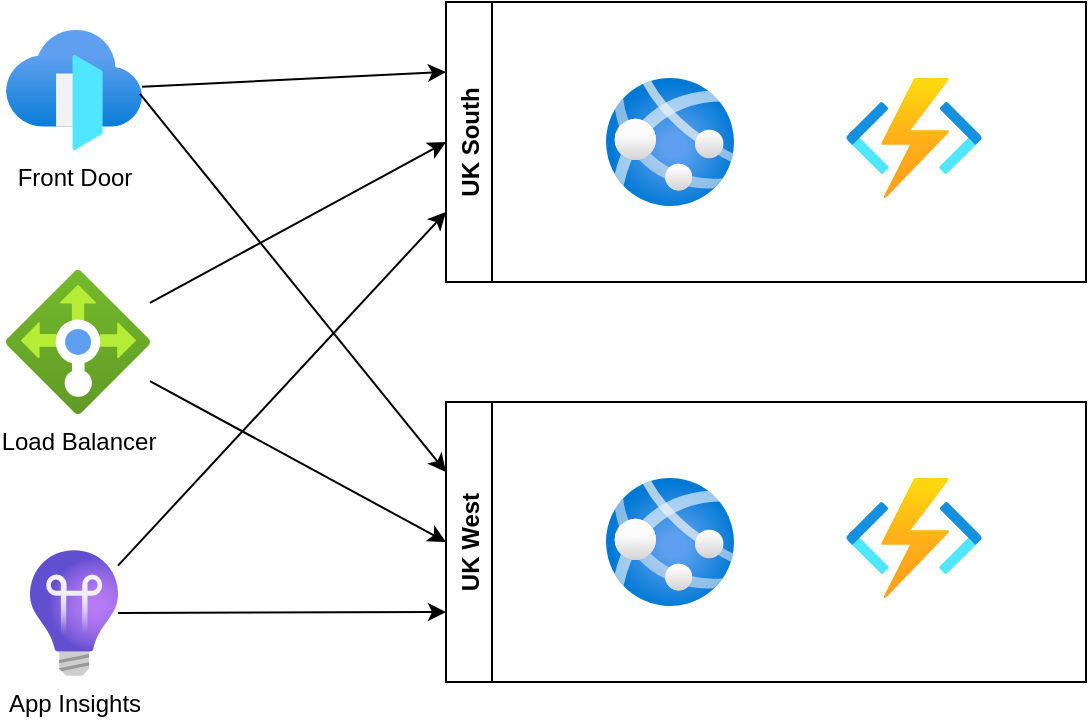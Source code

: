 <mxfile version="14.6.13" type="device" pages="2"><diagram id="5o2ZB5BFKSlelsd6__Bm" name="Page-1"><mxGraphModel dx="932" dy="557" grid="1" gridSize="10" guides="1" tooltips="1" connect="1" arrows="1" fold="1" page="1" pageScale="1" pageWidth="827" pageHeight="1169" math="0" shadow="0"><root><mxCell id="0"/><mxCell id="1" parent="0"/><mxCell id="WQvZElaiR9idgCWDJ-v9-1" value="Front Door" style="aspect=fixed;html=1;points=[];align=center;image;fontSize=12;image=img/lib/azure2/networking/Front_Doors.svg;" vertex="1" parent="1"><mxGeometry x="220" y="140" width="68" height="60" as="geometry"/></mxCell><mxCell id="WQvZElaiR9idgCWDJ-v9-2" value="Load Balancer" style="aspect=fixed;html=1;points=[];align=center;image;fontSize=12;image=img/lib/azure2/networking/Load_Balancers.svg;" vertex="1" parent="1"><mxGeometry x="220" y="260" width="72" height="72" as="geometry"/></mxCell><mxCell id="WQvZElaiR9idgCWDJ-v9-5" value="UK South" style="swimlane;horizontal=0;" vertex="1" parent="1"><mxGeometry x="440" y="126" width="320" height="140" as="geometry"/></mxCell><mxCell id="WQvZElaiR9idgCWDJ-v9-3" value="" style="aspect=fixed;html=1;points=[];align=center;image;fontSize=12;image=img/lib/azure2/compute/Function_Apps.svg;" vertex="1" parent="WQvZElaiR9idgCWDJ-v9-5"><mxGeometry x="200" y="38" width="68" height="60" as="geometry"/></mxCell><mxCell id="WQvZElaiR9idgCWDJ-v9-4" value="" style="aspect=fixed;html=1;points=[];align=center;image;fontSize=12;image=img/lib/azure2/compute/App_Services.svg;" vertex="1" parent="WQvZElaiR9idgCWDJ-v9-5"><mxGeometry x="80" y="38" width="64" height="64" as="geometry"/></mxCell><mxCell id="WQvZElaiR9idgCWDJ-v9-6" value="UK West" style="swimlane;horizontal=0;" vertex="1" parent="1"><mxGeometry x="440" y="326" width="320" height="140" as="geometry"/></mxCell><mxCell id="WQvZElaiR9idgCWDJ-v9-7" value="" style="aspect=fixed;html=1;points=[];align=center;image;fontSize=12;image=img/lib/azure2/compute/Function_Apps.svg;" vertex="1" parent="WQvZElaiR9idgCWDJ-v9-6"><mxGeometry x="200" y="38" width="68" height="60" as="geometry"/></mxCell><mxCell id="WQvZElaiR9idgCWDJ-v9-8" value="" style="aspect=fixed;html=1;points=[];align=center;image;fontSize=12;image=img/lib/azure2/compute/App_Services.svg;" vertex="1" parent="WQvZElaiR9idgCWDJ-v9-6"><mxGeometry x="80" y="38" width="64" height="64" as="geometry"/></mxCell><mxCell id="WQvZElaiR9idgCWDJ-v9-9" value="" style="endArrow=classic;html=1;entryX=0;entryY=0.25;entryDx=0;entryDy=0;" edge="1" parent="1" source="WQvZElaiR9idgCWDJ-v9-1" target="WQvZElaiR9idgCWDJ-v9-5"><mxGeometry width="50" height="50" relative="1" as="geometry"><mxPoint x="310" y="70" as="sourcePoint"/><mxPoint x="360" y="20" as="targetPoint"/></mxGeometry></mxCell><mxCell id="WQvZElaiR9idgCWDJ-v9-10" value="" style="endArrow=classic;html=1;entryX=0;entryY=0.25;entryDx=0;entryDy=0;exitX=0.985;exitY=0.533;exitDx=0;exitDy=0;exitPerimeter=0;" edge="1" parent="1" source="WQvZElaiR9idgCWDJ-v9-1" target="WQvZElaiR9idgCWDJ-v9-6"><mxGeometry width="50" height="50" relative="1" as="geometry"><mxPoint x="240" y="140" as="sourcePoint"/><mxPoint x="290" y="90" as="targetPoint"/></mxGeometry></mxCell><mxCell id="WQvZElaiR9idgCWDJ-v9-12" value="" style="endArrow=classic;html=1;entryX=0;entryY=0.5;entryDx=0;entryDy=0;" edge="1" parent="1" source="WQvZElaiR9idgCWDJ-v9-2" target="WQvZElaiR9idgCWDJ-v9-5"><mxGeometry width="50" height="50" relative="1" as="geometry"><mxPoint x="200" y="90" as="sourcePoint"/><mxPoint x="250" y="40" as="targetPoint"/></mxGeometry></mxCell><mxCell id="WQvZElaiR9idgCWDJ-v9-13" value="" style="endArrow=classic;html=1;entryX=0;entryY=0.5;entryDx=0;entryDy=0;" edge="1" parent="1" source="WQvZElaiR9idgCWDJ-v9-2" target="WQvZElaiR9idgCWDJ-v9-6"><mxGeometry width="50" height="50" relative="1" as="geometry"><mxPoint x="160" y="80" as="sourcePoint"/><mxPoint x="210" y="30" as="targetPoint"/></mxGeometry></mxCell><mxCell id="WQvZElaiR9idgCWDJ-v9-14" value="App Insights" style="aspect=fixed;html=1;points=[];align=center;image;fontSize=12;image=img/lib/azure2/devops/Application_Insights.svg;" vertex="1" parent="1"><mxGeometry x="232" y="400" width="44" height="63" as="geometry"/></mxCell><mxCell id="WQvZElaiR9idgCWDJ-v9-15" value="" style="endArrow=classic;html=1;entryX=0;entryY=0.75;entryDx=0;entryDy=0;" edge="1" parent="1" source="WQvZElaiR9idgCWDJ-v9-14" target="WQvZElaiR9idgCWDJ-v9-6"><mxGeometry width="50" height="50" relative="1" as="geometry"><mxPoint x="302" y="316.565" as="sourcePoint"/><mxPoint x="450" y="360" as="targetPoint"/></mxGeometry></mxCell><mxCell id="WQvZElaiR9idgCWDJ-v9-16" value="" style="endArrow=classic;html=1;entryX=0;entryY=0.75;entryDx=0;entryDy=0;" edge="1" parent="1" source="WQvZElaiR9idgCWDJ-v9-14" target="WQvZElaiR9idgCWDJ-v9-5"><mxGeometry width="50" height="50" relative="1" as="geometry"><mxPoint x="312" y="326.565" as="sourcePoint"/><mxPoint x="460" y="370" as="targetPoint"/></mxGeometry></mxCell></root></mxGraphModel></diagram><diagram id="3KKwCaoaaqb9rlI2jBR4" name="Page-2"><mxGraphModel dx="1096" dy="655" grid="1" gridSize="10" guides="1" tooltips="1" connect="1" arrows="1" fold="1" page="1" pageScale="1" pageWidth="827" pageHeight="1169" math="0" shadow="0"><root><mxCell id="6yQKb-VEgTAVlWdCu1wg-0"/><mxCell id="6yQKb-VEgTAVlWdCu1wg-1" parent="6yQKb-VEgTAVlWdCu1wg-0"/><mxCell id="6yQKb-VEgTAVlWdCu1wg-2" value="&lt;p style=&quot;margin: 0px ; margin-top: 4px ; text-align: center&quot;&gt;&lt;br&gt;&lt;b&gt;WebJobs Startup&lt;/b&gt;&lt;/p&gt;" style="verticalAlign=top;align=left;overflow=fill;fontSize=12;fontFamily=Helvetica;html=1;" vertex="1" parent="6yQKb-VEgTAVlWdCu1wg-1"><mxGeometry x="344" y="220" width="140" height="60" as="geometry"/></mxCell><mxCell id="6yQKb-VEgTAVlWdCu1wg-3" value="&lt;p style=&quot;margin: 0px ; margin-top: 4px ; text-align: center&quot;&gt;&lt;br&gt;&lt;b&gt;Function Trigger&lt;br&gt;Provider&lt;/b&gt;&lt;/p&gt;" style="verticalAlign=top;align=left;overflow=fill;fontSize=12;fontFamily=Helvetica;html=1;" vertex="1" parent="6yQKb-VEgTAVlWdCu1wg-1"><mxGeometry x="144" y="380" width="140" height="60" as="geometry"/></mxCell><mxCell id="6yQKb-VEgTAVlWdCu1wg-4" value="Registers&lt;br&gt;Service" style="endArrow=open;endSize=12;dashed=1;html=1;entryX=0.5;entryY=0;entryDx=0;entryDy=0;exitX=0.25;exitY=1;exitDx=0;exitDy=0;" edge="1" parent="6yQKb-VEgTAVlWdCu1wg-1" source="6yQKb-VEgTAVlWdCu1wg-2" target="6yQKb-VEgTAVlWdCu1wg-3"><mxGeometry width="160" relative="1" as="geometry"><mxPoint x="354" y="430" as="sourcePoint"/><mxPoint x="514" y="430" as="targetPoint"/></mxGeometry></mxCell><mxCell id="6yQKb-VEgTAVlWdCu1wg-6" value="&lt;p style=&quot;margin: 0px ; margin-top: 4px ; text-align: center&quot;&gt;&lt;br&gt;&lt;b&gt;Trigger Context&lt;br&gt;Binding&lt;/b&gt;&lt;/p&gt;" style="verticalAlign=top;align=left;overflow=fill;fontSize=12;fontFamily=Helvetica;html=1;" vertex="1" parent="6yQKb-VEgTAVlWdCu1wg-1"><mxGeometry x="544" y="380" width="140" height="60" as="geometry"/></mxCell><mxCell id="6yQKb-VEgTAVlWdCu1wg-7" value="&lt;p style=&quot;margin: 0px ; margin-top: 4px ; text-align: center&quot;&gt;&lt;br&gt;&lt;b&gt;Trigger Context&lt;/b&gt;&lt;/p&gt;" style="verticalAlign=top;align=left;overflow=fill;fontSize=12;fontFamily=Helvetica;html=1;" vertex="1" parent="6yQKb-VEgTAVlWdCu1wg-1"><mxGeometry x="344" y="380" width="140" height="60" as="geometry"/></mxCell><mxCell id="6yQKb-VEgTAVlWdCu1wg-8" value="Registers&lt;br&gt;Service" style="endArrow=open;endSize=12;dashed=1;html=1;" edge="1" parent="6yQKb-VEgTAVlWdCu1wg-1" source="6yQKb-VEgTAVlWdCu1wg-2" target="6yQKb-VEgTAVlWdCu1wg-7"><mxGeometry width="160" relative="1" as="geometry"><mxPoint x="414" y="300" as="sourcePoint"/><mxPoint x="224" y="390" as="targetPoint"/></mxGeometry></mxCell><mxCell id="6yQKb-VEgTAVlWdCu1wg-9" value="Registers&lt;br&gt;Extension" style="endArrow=open;endSize=12;dashed=1;html=1;" edge="1" parent="6yQKb-VEgTAVlWdCu1wg-1" source="6yQKb-VEgTAVlWdCu1wg-2" target="6yQKb-VEgTAVlWdCu1wg-6"><mxGeometry width="160" relative="1" as="geometry"><mxPoint x="524" y="260" as="sourcePoint"/><mxPoint x="385.923" y="390" as="targetPoint"/></mxGeometry></mxCell><mxCell id="6yQKb-VEgTAVlWdCu1wg-10" value="Provides" style="endArrow=open;endSize=12;dashed=1;html=1;" edge="1" parent="6yQKb-VEgTAVlWdCu1wg-1" source="6yQKb-VEgTAVlWdCu1wg-3"><mxGeometry width="160" relative="1" as="geometry"><mxPoint x="354" y="420" as="sourcePoint"/><mxPoint x="214" y="500" as="targetPoint"/></mxGeometry></mxCell><mxCell id="6yQKb-VEgTAVlWdCu1wg-12" value="&lt;p style=&quot;margin: 0px ; margin-top: 4px ; text-align: center&quot;&gt;&lt;br&gt;&lt;b&gt;Function&lt;br&gt;Metadata&lt;/b&gt;&lt;/p&gt;" style="verticalAlign=top;align=left;overflow=fill;fontSize=12;fontFamily=Helvetica;html=1;" vertex="1" parent="6yQKb-VEgTAVlWdCu1wg-1"><mxGeometry x="144" y="500" width="140" height="60" as="geometry"/></mxCell><mxCell id="6yQKb-VEgTAVlWdCu1wg-13" value="References" style="endArrow=open;endSize=12;dashed=1;html=1;edgeStyle=orthogonalEdgeStyle;" edge="1" parent="6yQKb-VEgTAVlWdCu1wg-1" source="6yQKb-VEgTAVlWdCu1wg-12" target="6yQKb-VEgTAVlWdCu1wg-6"><mxGeometry width="160" relative="1" as="geometry"><mxPoint x="354" y="460" as="sourcePoint"/><mxPoint x="514" y="460" as="targetPoint"/><Array as="points"><mxPoint x="214" y="680"/><mxPoint x="614" y="680"/></Array></mxGeometry></mxCell><mxCell id="6yQKb-VEgTAVlWdCu1wg-14" value="Binds&lt;br&gt;Parameters" style="endArrow=open;endSize=12;dashed=1;html=1;edgeStyle=orthogonalEdgeStyle;" edge="1" parent="6yQKb-VEgTAVlWdCu1wg-1" source="6yQKb-VEgTAVlWdCu1wg-6" target="6yQKb-VEgTAVlWdCu1wg-7"><mxGeometry width="160" relative="1" as="geometry"><mxPoint x="354" y="460" as="sourcePoint"/><mxPoint x="514" y="460" as="targetPoint"/><Array as="points"><mxPoint x="574" y="480"/><mxPoint x="444" y="480"/></Array></mxGeometry></mxCell><mxCell id="6yQKb-VEgTAVlWdCu1wg-16" value="&lt;p style=&quot;margin: 0px ; margin-top: 4px ; text-align: center&quot;&gt;&lt;br&gt;&lt;b&gt;Function&lt;br&gt;Implementation&lt;/b&gt;&lt;/p&gt;" style="verticalAlign=top;align=left;overflow=fill;fontSize=12;fontFamily=Helvetica;html=1;" vertex="1" parent="6yQKb-VEgTAVlWdCu1wg-1"><mxGeometry x="344" y="580" width="140" height="60" as="geometry"/></mxCell><mxCell id="6yQKb-VEgTAVlWdCu1wg-17" value="References" style="endArrow=open;endSize=12;dashed=1;html=1;edgeStyle=orthogonalEdgeStyle;" edge="1" parent="6yQKb-VEgTAVlWdCu1wg-1" source="6yQKb-VEgTAVlWdCu1wg-12" target="6yQKb-VEgTAVlWdCu1wg-16"><mxGeometry width="160" relative="1" as="geometry"><mxPoint x="294" y="540" as="sourcePoint"/><mxPoint x="624" y="450" as="targetPoint"/><Array as="points"><mxPoint x="374" y="550"/></Array></mxGeometry></mxCell><mxCell id="6yQKb-VEgTAVlWdCu1wg-18" value="Injected&lt;br&gt;into" style="endArrow=open;endSize=12;dashed=1;html=1;exitX=0.5;exitY=1;exitDx=0;exitDy=0;" edge="1" parent="6yQKb-VEgTAVlWdCu1wg-1" source="6yQKb-VEgTAVlWdCu1wg-7" target="6yQKb-VEgTAVlWdCu1wg-16"><mxGeometry width="160" relative="1" as="geometry"><mxPoint x="354" y="550" as="sourcePoint"/><mxPoint x="514" y="550" as="targetPoint"/></mxGeometry></mxCell><mxCell id="6yQKb-VEgTAVlWdCu1wg-19" value="&lt;p style=&quot;margin: 0px ; margin-top: 4px ; text-align: center&quot;&gt;&lt;br&gt;&lt;b&gt;Azure Functions&lt;br&gt;Runtime&lt;/b&gt;&lt;/p&gt;" style="verticalAlign=top;align=left;overflow=fill;fontSize=12;fontFamily=Helvetica;html=1;" vertex="1" parent="6yQKb-VEgTAVlWdCu1wg-1"><mxGeometry x="344" y="60" width="140" height="60" as="geometry"/></mxCell><mxCell id="6yQKb-VEgTAVlWdCu1wg-20" value="Discovers" style="endArrow=open;endSize=12;dashed=1;html=1;" edge="1" parent="6yQKb-VEgTAVlWdCu1wg-1" source="6yQKb-VEgTAVlWdCu1wg-19" target="6yQKb-VEgTAVlWdCu1wg-2"><mxGeometry width="160" relative="1" as="geometry"><mxPoint x="134" y="190" as="sourcePoint"/><mxPoint x="294" y="190" as="targetPoint"/></mxGeometry></mxCell><mxCell id="6yQKb-VEgTAVlWdCu1wg-21" value="Extension&lt;br&gt;Package" style="shape=umlFrame;whiteSpace=wrap;html=1;" vertex="1" parent="6yQKb-VEgTAVlWdCu1wg-1"><mxGeometry x="100" y="190" width="630" height="530" as="geometry"/></mxCell></root></mxGraphModel></diagram></mxfile>